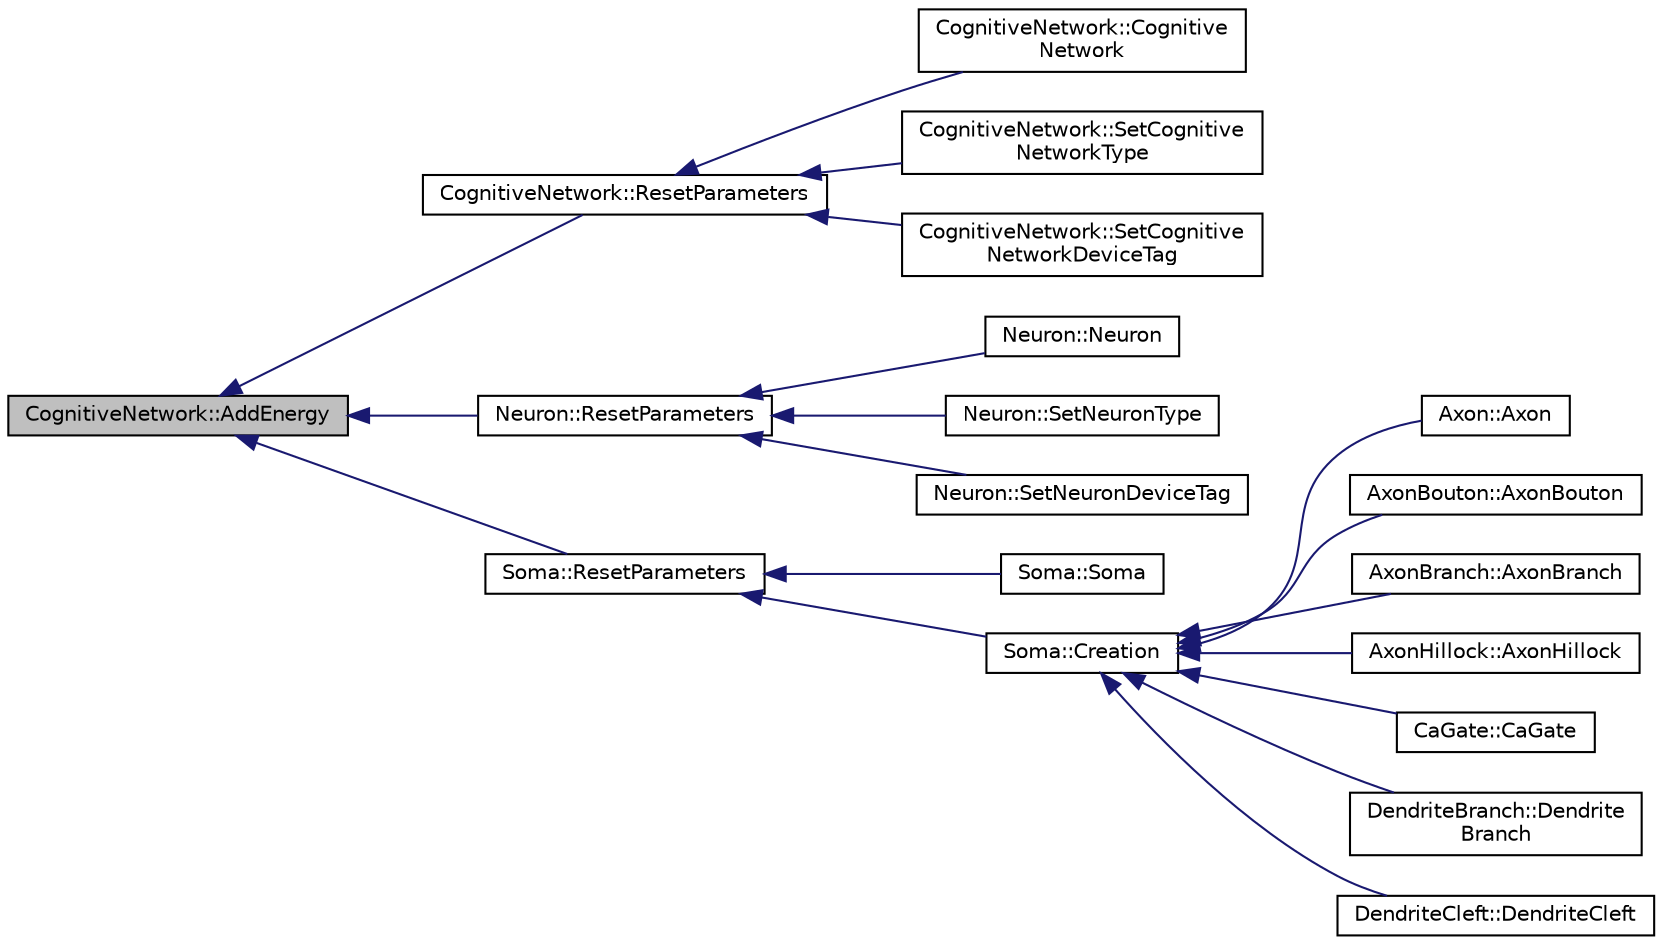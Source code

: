 digraph "CognitiveNetwork::AddEnergy"
{
  edge [fontname="Helvetica",fontsize="10",labelfontname="Helvetica",labelfontsize="10"];
  node [fontname="Helvetica",fontsize="10",shape=record];
  rankdir="LR";
  Node1 [label="CognitiveNetwork::AddEnergy",height=0.2,width=0.4,color="black", fillcolor="grey75", style="filled", fontcolor="black"];
  Node1 -> Node2 [dir="back",color="midnightblue",fontsize="10",style="solid",fontname="Helvetica"];
  Node2 [label="CognitiveNetwork::ResetParameters",height=0.2,width=0.4,color="black", fillcolor="white", style="filled",URL="$class_cognitive_network.html#a5211ad0ce44eeebdf6c5957c61aaa88d"];
  Node2 -> Node3 [dir="back",color="midnightblue",fontsize="10",style="solid",fontname="Helvetica"];
  Node3 [label="CognitiveNetwork::Cognitive\lNetwork",height=0.2,width=0.4,color="black", fillcolor="white", style="filled",URL="$class_cognitive_network.html#af31f2994018b97f5116edcf0b53af2e9"];
  Node2 -> Node4 [dir="back",color="midnightblue",fontsize="10",style="solid",fontname="Helvetica"];
  Node4 [label="CognitiveNetwork::SetCognitive\lNetworkType",height=0.2,width=0.4,color="black", fillcolor="white", style="filled",URL="$class_cognitive_network.html#a7ac0e0aaf734c6650d8f3ec172003a7c"];
  Node2 -> Node5 [dir="back",color="midnightblue",fontsize="10",style="solid",fontname="Helvetica"];
  Node5 [label="CognitiveNetwork::SetCognitive\lNetworkDeviceTag",height=0.2,width=0.4,color="black", fillcolor="white", style="filled",URL="$class_cognitive_network.html#adaeb821899e35970f1f590dc4d2a7e78"];
  Node1 -> Node6 [dir="back",color="midnightblue",fontsize="10",style="solid",fontname="Helvetica"];
  Node6 [label="Neuron::ResetParameters",height=0.2,width=0.4,color="black", fillcolor="white", style="filled",URL="$class_neuron.html#a546111f20c56ae5380e71a31f8005802"];
  Node6 -> Node7 [dir="back",color="midnightblue",fontsize="10",style="solid",fontname="Helvetica"];
  Node7 [label="Neuron::Neuron",height=0.2,width=0.4,color="black", fillcolor="white", style="filled",URL="$class_neuron.html#a9134a1ad1b95ead683b1579173ff60b2"];
  Node6 -> Node8 [dir="back",color="midnightblue",fontsize="10",style="solid",fontname="Helvetica"];
  Node8 [label="Neuron::SetNeuronType",height=0.2,width=0.4,color="black", fillcolor="white", style="filled",URL="$class_neuron.html#a4be32ce4fdb5aa8738542ea59b06274c"];
  Node6 -> Node9 [dir="back",color="midnightblue",fontsize="10",style="solid",fontname="Helvetica"];
  Node9 [label="Neuron::SetNeuronDeviceTag",height=0.2,width=0.4,color="black", fillcolor="white", style="filled",URL="$class_neuron.html#a7adf002eefafed3f63222c049ba0e76b"];
  Node1 -> Node10 [dir="back",color="midnightblue",fontsize="10",style="solid",fontname="Helvetica"];
  Node10 [label="Soma::ResetParameters",height=0.2,width=0.4,color="black", fillcolor="white", style="filled",URL="$class_soma.html#a885c84acc8a4b7ae62d752677db5f754"];
  Node10 -> Node11 [dir="back",color="midnightblue",fontsize="10",style="solid",fontname="Helvetica"];
  Node11 [label="Soma::Soma",height=0.2,width=0.4,color="black", fillcolor="white", style="filled",URL="$class_soma.html#abf1a925c638f16f4296654c9339b26e5"];
  Node10 -> Node12 [dir="back",color="midnightblue",fontsize="10",style="solid",fontname="Helvetica"];
  Node12 [label="Soma::Creation",height=0.2,width=0.4,color="black", fillcolor="white", style="filled",URL="$class_soma.html#afd5c75adc7733a8b5164619da74fc278"];
  Node12 -> Node13 [dir="back",color="midnightblue",fontsize="10",style="solid",fontname="Helvetica"];
  Node13 [label="Axon::Axon",height=0.2,width=0.4,color="black", fillcolor="white", style="filled",URL="$class_axon.html#aa5f4519076728bcf0e5681f0c92ad690"];
  Node12 -> Node14 [dir="back",color="midnightblue",fontsize="10",style="solid",fontname="Helvetica"];
  Node14 [label="AxonBouton::AxonBouton",height=0.2,width=0.4,color="black", fillcolor="white", style="filled",URL="$class_axon_bouton.html#a31617a58dbae83f84593082d0f642141"];
  Node12 -> Node15 [dir="back",color="midnightblue",fontsize="10",style="solid",fontname="Helvetica"];
  Node15 [label="AxonBranch::AxonBranch",height=0.2,width=0.4,color="black", fillcolor="white", style="filled",URL="$class_axon_branch.html#ad1bbea0330d04b38b2402eb1be3a2c04"];
  Node12 -> Node16 [dir="back",color="midnightblue",fontsize="10",style="solid",fontname="Helvetica"];
  Node16 [label="AxonHillock::AxonHillock",height=0.2,width=0.4,color="black", fillcolor="white", style="filled",URL="$class_axon_hillock.html#aa3766d5b79ed430e027b3d217f8129ff"];
  Node12 -> Node17 [dir="back",color="midnightblue",fontsize="10",style="solid",fontname="Helvetica"];
  Node17 [label="CaGate::CaGate",height=0.2,width=0.4,color="black", fillcolor="white", style="filled",URL="$class_ca_gate.html#add0e99f6339329833af2f868991e24ea"];
  Node12 -> Node18 [dir="back",color="midnightblue",fontsize="10",style="solid",fontname="Helvetica"];
  Node18 [label="DendriteBranch::Dendrite\lBranch",height=0.2,width=0.4,color="black", fillcolor="white", style="filled",URL="$class_dendrite_branch.html#aa46228f32f99619cdc7a66e6c383c663"];
  Node12 -> Node19 [dir="back",color="midnightblue",fontsize="10",style="solid",fontname="Helvetica"];
  Node19 [label="DendriteCleft::DendriteCleft",height=0.2,width=0.4,color="black", fillcolor="white", style="filled",URL="$class_dendrite_cleft.html#ac64be0282c1fa9f140baf94386e3fbc1"];
}
